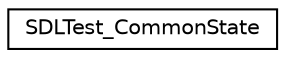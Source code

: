 digraph "Graphical Class Hierarchy"
{
  edge [fontname="Helvetica",fontsize="10",labelfontname="Helvetica",labelfontsize="10"];
  node [fontname="Helvetica",fontsize="10",shape=record];
  rankdir="LR";
  Node1 [label="SDLTest_CommonState",height=0.2,width=0.4,color="black", fillcolor="white", style="filled",URL="$struct_s_d_l_test___common_state.html"];
}
